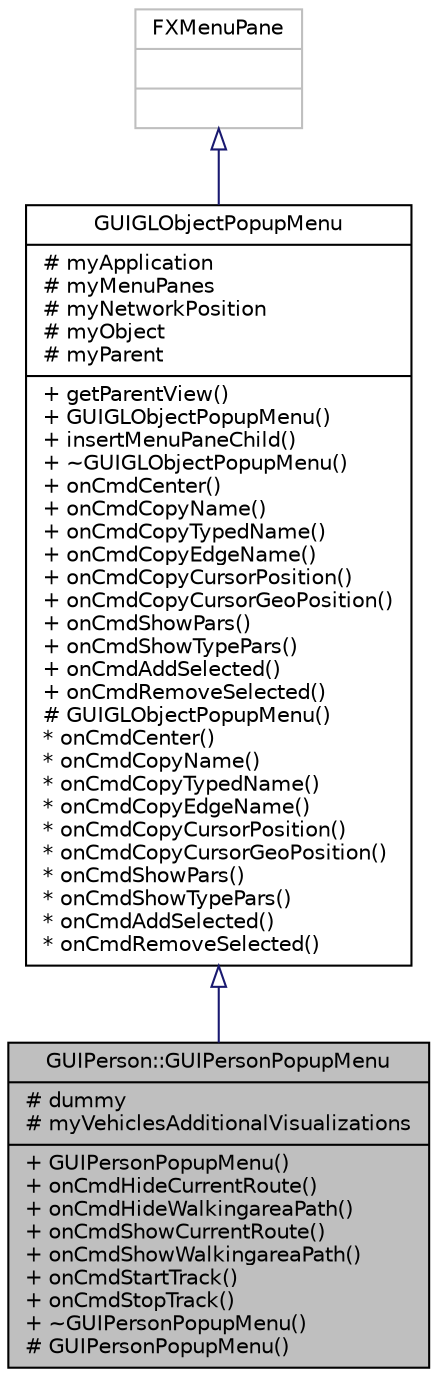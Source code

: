 digraph "GUIPerson::GUIPersonPopupMenu"
{
  edge [fontname="Helvetica",fontsize="10",labelfontname="Helvetica",labelfontsize="10"];
  node [fontname="Helvetica",fontsize="10",shape=record];
  Node0 [label="{GUIPerson::GUIPersonPopupMenu\n|# dummy\l# myVehiclesAdditionalVisualizations\l|+ GUIPersonPopupMenu()\l+ onCmdHideCurrentRoute()\l+ onCmdHideWalkingareaPath()\l+ onCmdShowCurrentRoute()\l+ onCmdShowWalkingareaPath()\l+ onCmdStartTrack()\l+ onCmdStopTrack()\l+ ~GUIPersonPopupMenu()\l# GUIPersonPopupMenu()\l}",height=0.2,width=0.4,color="black", fillcolor="grey75", style="filled", fontcolor="black"];
  Node1 -> Node0 [dir="back",color="midnightblue",fontsize="10",style="solid",arrowtail="onormal",fontname="Helvetica"];
  Node1 [label="{GUIGLObjectPopupMenu\n|# myApplication\l# myMenuPanes\l# myNetworkPosition\l# myObject\l# myParent\l|+ getParentView()\l+ GUIGLObjectPopupMenu()\l+ insertMenuPaneChild()\l+ ~GUIGLObjectPopupMenu()\l+ onCmdCenter()\l+ onCmdCopyName()\l+ onCmdCopyTypedName()\l+ onCmdCopyEdgeName()\l+ onCmdCopyCursorPosition()\l+ onCmdCopyCursorGeoPosition()\l+ onCmdShowPars()\l+ onCmdShowTypePars()\l+ onCmdAddSelected()\l+ onCmdRemoveSelected()\l# GUIGLObjectPopupMenu()\l* onCmdCenter()\l* onCmdCopyName()\l* onCmdCopyTypedName()\l* onCmdCopyEdgeName()\l* onCmdCopyCursorPosition()\l* onCmdCopyCursorGeoPosition()\l* onCmdShowPars()\l* onCmdShowTypePars()\l* onCmdAddSelected()\l* onCmdRemoveSelected()\l}",height=0.2,width=0.4,color="black", fillcolor="white", style="filled",URL="$d3/d63/class_g_u_i_g_l_object_popup_menu.html",tooltip="The popup menu of a globject. "];
  Node2 -> Node1 [dir="back",color="midnightblue",fontsize="10",style="solid",arrowtail="onormal",fontname="Helvetica"];
  Node2 [label="{FXMenuPane\n||}",height=0.2,width=0.4,color="grey75", fillcolor="white", style="filled"];
}
